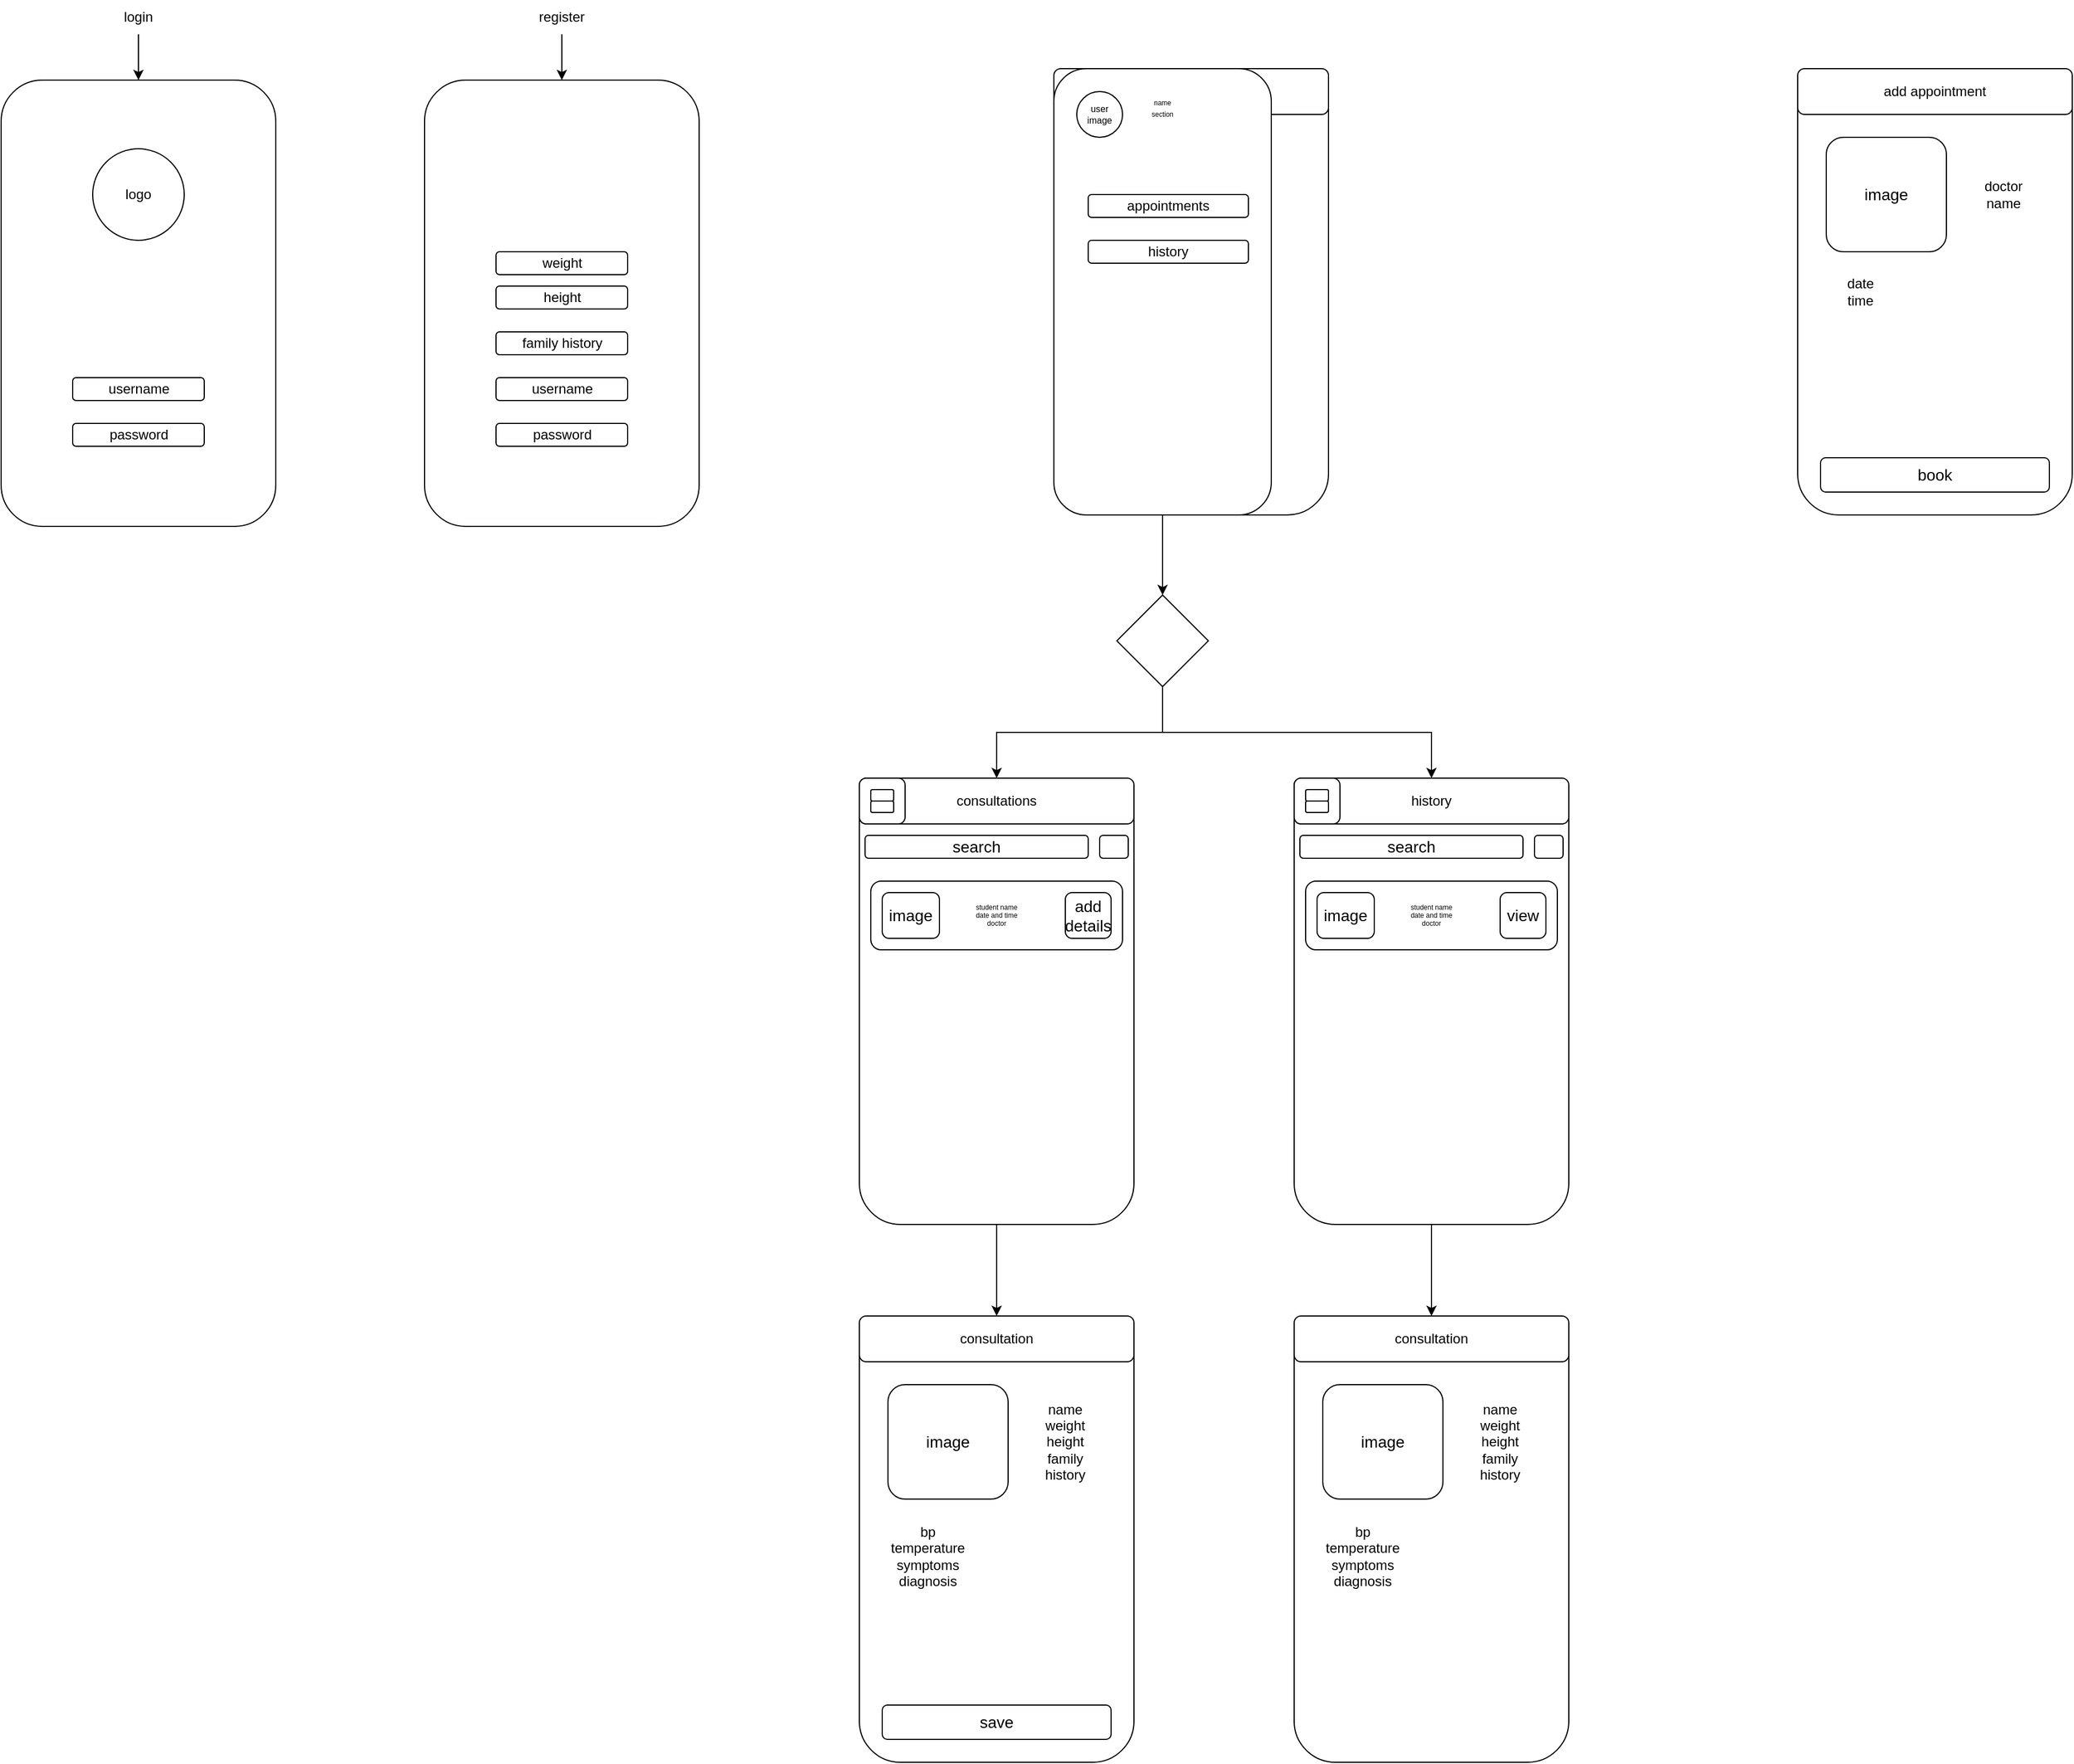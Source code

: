 <mxfile version="20.5.3" type="github">
  <diagram id="MdNPJtfJ6tt3xr-JiONw" name="Page-1">
    <mxGraphModel dx="4860" dy="1676" grid="1" gridSize="10" guides="1" tooltips="1" connect="1" arrows="1" fold="1" page="1" pageScale="1" pageWidth="850" pageHeight="1100" math="0" shadow="0">
      <root>
        <mxCell id="0" />
        <mxCell id="1" parent="0" />
        <mxCell id="9QVJno16Qjs4szpw7Lwq-1" value="" style="rounded=1;whiteSpace=wrap;html=1;" vertex="1" parent="1">
          <mxGeometry x="-680" y="170" width="240" height="390" as="geometry" />
        </mxCell>
        <mxCell id="9QVJno16Qjs4szpw7Lwq-2" style="edgeStyle=orthogonalEdgeStyle;rounded=0;orthogonalLoop=1;jettySize=auto;html=1;" edge="1" parent="1" source="9QVJno16Qjs4szpw7Lwq-3" target="9QVJno16Qjs4szpw7Lwq-1">
          <mxGeometry relative="1" as="geometry" />
        </mxCell>
        <mxCell id="9QVJno16Qjs4szpw7Lwq-3" value="register" style="text;html=1;strokeColor=none;fillColor=none;align=center;verticalAlign=middle;whiteSpace=wrap;rounded=0;" vertex="1" parent="1">
          <mxGeometry x="-590" y="100" width="60" height="30" as="geometry" />
        </mxCell>
        <mxCell id="9QVJno16Qjs4szpw7Lwq-29" value="username" style="rounded=1;whiteSpace=wrap;html=1;" vertex="1" parent="1">
          <mxGeometry x="-617.5" y="430" width="115" height="20" as="geometry" />
        </mxCell>
        <mxCell id="9QVJno16Qjs4szpw7Lwq-30" value="password" style="rounded=1;whiteSpace=wrap;html=1;" vertex="1" parent="1">
          <mxGeometry x="-617.5" y="470" width="115" height="20" as="geometry" />
        </mxCell>
        <mxCell id="9QVJno16Qjs4szpw7Lwq-109" value="" style="rounded=1;whiteSpace=wrap;html=1;" vertex="1" parent="1">
          <mxGeometry x="-1050" y="170" width="240" height="390" as="geometry" />
        </mxCell>
        <mxCell id="9QVJno16Qjs4szpw7Lwq-110" style="edgeStyle=orthogonalEdgeStyle;rounded=0;orthogonalLoop=1;jettySize=auto;html=1;" edge="1" parent="1" source="9QVJno16Qjs4szpw7Lwq-111" target="9QVJno16Qjs4szpw7Lwq-109">
          <mxGeometry relative="1" as="geometry" />
        </mxCell>
        <mxCell id="9QVJno16Qjs4szpw7Lwq-111" value="login" style="text;html=1;strokeColor=none;fillColor=none;align=center;verticalAlign=middle;whiteSpace=wrap;rounded=0;" vertex="1" parent="1">
          <mxGeometry x="-960" y="100" width="60" height="30" as="geometry" />
        </mxCell>
        <mxCell id="9QVJno16Qjs4szpw7Lwq-112" value="username" style="rounded=1;whiteSpace=wrap;html=1;" vertex="1" parent="1">
          <mxGeometry x="-987.5" y="430" width="115" height="20" as="geometry" />
        </mxCell>
        <mxCell id="9QVJno16Qjs4szpw7Lwq-113" value="password" style="rounded=1;whiteSpace=wrap;html=1;" vertex="1" parent="1">
          <mxGeometry x="-987.5" y="470" width="115" height="20" as="geometry" />
        </mxCell>
        <mxCell id="9QVJno16Qjs4szpw7Lwq-114" value="logo" style="ellipse;whiteSpace=wrap;html=1;aspect=fixed;" vertex="1" parent="1">
          <mxGeometry x="-970" y="230" width="80" height="80" as="geometry" />
        </mxCell>
        <mxCell id="9QVJno16Qjs4szpw7Lwq-115" value="family history" style="rounded=1;whiteSpace=wrap;html=1;" vertex="1" parent="1">
          <mxGeometry x="-617.5" y="390" width="115" height="20" as="geometry" />
        </mxCell>
        <mxCell id="9QVJno16Qjs4szpw7Lwq-116" value="height" style="rounded=1;whiteSpace=wrap;html=1;" vertex="1" parent="1">
          <mxGeometry x="-617.5" y="350" width="115" height="20" as="geometry" />
        </mxCell>
        <mxCell id="9QVJno16Qjs4szpw7Lwq-117" value="weight" style="rounded=1;whiteSpace=wrap;html=1;" vertex="1" parent="1">
          <mxGeometry x="-617.5" y="320" width="115" height="20" as="geometry" />
        </mxCell>
        <mxCell id="9QVJno16Qjs4szpw7Lwq-118" value="" style="rounded=1;whiteSpace=wrap;html=1;" vertex="1" parent="1">
          <mxGeometry x="520" y="160" width="240" height="390" as="geometry" />
        </mxCell>
        <mxCell id="9QVJno16Qjs4szpw7Lwq-119" value="add appointment" style="rounded=1;whiteSpace=wrap;html=1;" vertex="1" parent="1">
          <mxGeometry x="520" y="160" width="240" height="40" as="geometry" />
        </mxCell>
        <mxCell id="9QVJno16Qjs4szpw7Lwq-120" value="image" style="rounded=1;whiteSpace=wrap;html=1;fontSize=14;" vertex="1" parent="1">
          <mxGeometry x="545" y="220" width="105" height="100" as="geometry" />
        </mxCell>
        <mxCell id="9QVJno16Qjs4szpw7Lwq-121" value="doctor name&lt;br&gt;" style="text;html=1;strokeColor=none;fillColor=none;align=center;verticalAlign=middle;whiteSpace=wrap;rounded=0;" vertex="1" parent="1">
          <mxGeometry x="670" y="240" width="60" height="60" as="geometry" />
        </mxCell>
        <mxCell id="9QVJno16Qjs4szpw7Lwq-122" value="date&lt;br&gt;time" style="text;html=1;strokeColor=none;fillColor=none;align=center;verticalAlign=middle;whiteSpace=wrap;rounded=0;" vertex="1" parent="1">
          <mxGeometry x="545" y="340" width="60" height="30" as="geometry" />
        </mxCell>
        <mxCell id="9QVJno16Qjs4szpw7Lwq-123" value="book" style="rounded=1;whiteSpace=wrap;html=1;fontSize=14;" vertex="1" parent="1">
          <mxGeometry x="540" y="500" width="200" height="30" as="geometry" />
        </mxCell>
        <mxCell id="9QVJno16Qjs4szpw7Lwq-172" style="edgeStyle=orthogonalEdgeStyle;rounded=0;orthogonalLoop=1;jettySize=auto;html=1;entryX=0.5;entryY=0;entryDx=0;entryDy=0;" edge="1" parent="1" source="9QVJno16Qjs4szpw7Lwq-125" target="9QVJno16Qjs4szpw7Lwq-135">
          <mxGeometry relative="1" as="geometry" />
        </mxCell>
        <mxCell id="9QVJno16Qjs4szpw7Lwq-125" value="" style="rounded=1;whiteSpace=wrap;html=1;" vertex="1" parent="1">
          <mxGeometry x="-300" y="780" width="240" height="390" as="geometry" />
        </mxCell>
        <mxCell id="9QVJno16Qjs4szpw7Lwq-126" value="student name&lt;br&gt;date and time&lt;br&gt;doctor" style="rounded=1;whiteSpace=wrap;html=1;fontSize=6;" vertex="1" parent="1">
          <mxGeometry x="-290" y="870" width="220" height="60" as="geometry" />
        </mxCell>
        <mxCell id="9QVJno16Qjs4szpw7Lwq-127" value="search" style="rounded=1;whiteSpace=wrap;html=1;fontSize=14;" vertex="1" parent="1">
          <mxGeometry x="-295" y="830" width="195" height="20" as="geometry" />
        </mxCell>
        <mxCell id="9QVJno16Qjs4szpw7Lwq-128" value="consultations" style="rounded=1;whiteSpace=wrap;html=1;" vertex="1" parent="1">
          <mxGeometry x="-300" y="780" width="240" height="40" as="geometry" />
        </mxCell>
        <mxCell id="9QVJno16Qjs4szpw7Lwq-129" value="" style="rounded=1;whiteSpace=wrap;html=1;fontSize=14;" vertex="1" parent="1">
          <mxGeometry x="-90" y="830" width="25" height="20" as="geometry" />
        </mxCell>
        <mxCell id="9QVJno16Qjs4szpw7Lwq-130" value="" style="rounded=1;whiteSpace=wrap;html=1;" vertex="1" parent="1">
          <mxGeometry x="-300" y="780" width="40" height="40" as="geometry" />
        </mxCell>
        <mxCell id="9QVJno16Qjs4szpw7Lwq-131" value="" style="rounded=1;whiteSpace=wrap;html=1;" vertex="1" parent="1">
          <mxGeometry x="-290" y="790" width="20" height="10" as="geometry" />
        </mxCell>
        <mxCell id="9QVJno16Qjs4szpw7Lwq-132" value="" style="rounded=1;whiteSpace=wrap;html=1;" vertex="1" parent="1">
          <mxGeometry x="-290" y="800" width="20" height="10" as="geometry" />
        </mxCell>
        <mxCell id="9QVJno16Qjs4szpw7Lwq-133" value="add details" style="rounded=1;whiteSpace=wrap;html=1;fontSize=14;" vertex="1" parent="1">
          <mxGeometry x="-120" y="880" width="40" height="40" as="geometry" />
        </mxCell>
        <mxCell id="9QVJno16Qjs4szpw7Lwq-134" value="" style="rounded=1;whiteSpace=wrap;html=1;" vertex="1" parent="1">
          <mxGeometry x="-300" y="1250" width="240" height="390" as="geometry" />
        </mxCell>
        <mxCell id="9QVJno16Qjs4szpw7Lwq-135" value="consultation" style="rounded=1;whiteSpace=wrap;html=1;" vertex="1" parent="1">
          <mxGeometry x="-300" y="1250" width="240" height="40" as="geometry" />
        </mxCell>
        <mxCell id="9QVJno16Qjs4szpw7Lwq-136" value="image" style="rounded=1;whiteSpace=wrap;html=1;fontSize=14;" vertex="1" parent="1">
          <mxGeometry x="-275" y="1310" width="105" height="100" as="geometry" />
        </mxCell>
        <mxCell id="9QVJno16Qjs4szpw7Lwq-137" value="name&lt;br&gt;weight&lt;br&gt;height&lt;br&gt;family history" style="text;html=1;strokeColor=none;fillColor=none;align=center;verticalAlign=middle;whiteSpace=wrap;rounded=0;" vertex="1" parent="1">
          <mxGeometry x="-150" y="1330" width="60" height="60" as="geometry" />
        </mxCell>
        <mxCell id="9QVJno16Qjs4szpw7Lwq-138" value="bp&lt;br&gt;&lt;div&gt;temperature&lt;br&gt;symptoms&lt;br&gt;&lt;/div&gt;&lt;div&gt;diagnosis&lt;br&gt;&lt;/div&gt;" style="text;html=1;strokeColor=none;fillColor=none;align=center;verticalAlign=middle;whiteSpace=wrap;rounded=0;" vertex="1" parent="1">
          <mxGeometry x="-275" y="1430" width="70" height="60" as="geometry" />
        </mxCell>
        <mxCell id="9QVJno16Qjs4szpw7Lwq-139" value="save" style="rounded=1;whiteSpace=wrap;html=1;fontSize=14;" vertex="1" parent="1">
          <mxGeometry x="-280" y="1590" width="200" height="30" as="geometry" />
        </mxCell>
        <mxCell id="9QVJno16Qjs4szpw7Lwq-140" value="image" style="rounded=1;whiteSpace=wrap;html=1;fontSize=14;" vertex="1" parent="1">
          <mxGeometry x="-280" y="880" width="50" height="40" as="geometry" />
        </mxCell>
        <mxCell id="9QVJno16Qjs4szpw7Lwq-167" style="edgeStyle=orthogonalEdgeStyle;rounded=0;orthogonalLoop=1;jettySize=auto;html=1;" edge="1" parent="1" source="9QVJno16Qjs4szpw7Lwq-141" target="9QVJno16Qjs4szpw7Lwq-161">
          <mxGeometry relative="1" as="geometry" />
        </mxCell>
        <mxCell id="9QVJno16Qjs4szpw7Lwq-141" value="" style="rounded=1;whiteSpace=wrap;html=1;" vertex="1" parent="1">
          <mxGeometry x="80" y="780" width="240" height="390" as="geometry" />
        </mxCell>
        <mxCell id="9QVJno16Qjs4szpw7Lwq-142" value="student name&lt;br&gt;date and time&lt;br&gt;doctor" style="rounded=1;whiteSpace=wrap;html=1;fontSize=6;" vertex="1" parent="1">
          <mxGeometry x="90" y="870" width="220" height="60" as="geometry" />
        </mxCell>
        <mxCell id="9QVJno16Qjs4szpw7Lwq-143" value="search" style="rounded=1;whiteSpace=wrap;html=1;fontSize=14;" vertex="1" parent="1">
          <mxGeometry x="85" y="830" width="195" height="20" as="geometry" />
        </mxCell>
        <mxCell id="9QVJno16Qjs4szpw7Lwq-144" value="history" style="rounded=1;whiteSpace=wrap;html=1;" vertex="1" parent="1">
          <mxGeometry x="80" y="780" width="240" height="40" as="geometry" />
        </mxCell>
        <mxCell id="9QVJno16Qjs4szpw7Lwq-145" value="" style="rounded=1;whiteSpace=wrap;html=1;fontSize=14;" vertex="1" parent="1">
          <mxGeometry x="290" y="830" width="25" height="20" as="geometry" />
        </mxCell>
        <mxCell id="9QVJno16Qjs4szpw7Lwq-146" value="" style="rounded=1;whiteSpace=wrap;html=1;" vertex="1" parent="1">
          <mxGeometry x="80" y="780" width="40" height="40" as="geometry" />
        </mxCell>
        <mxCell id="9QVJno16Qjs4szpw7Lwq-147" value="" style="rounded=1;whiteSpace=wrap;html=1;" vertex="1" parent="1">
          <mxGeometry x="90" y="790" width="20" height="10" as="geometry" />
        </mxCell>
        <mxCell id="9QVJno16Qjs4szpw7Lwq-148" value="" style="rounded=1;whiteSpace=wrap;html=1;" vertex="1" parent="1">
          <mxGeometry x="90" y="800" width="20" height="10" as="geometry" />
        </mxCell>
        <mxCell id="9QVJno16Qjs4szpw7Lwq-149" value="view" style="rounded=1;whiteSpace=wrap;html=1;fontSize=14;" vertex="1" parent="1">
          <mxGeometry x="260" y="880" width="40" height="40" as="geometry" />
        </mxCell>
        <mxCell id="9QVJno16Qjs4szpw7Lwq-150" value="image" style="rounded=1;whiteSpace=wrap;html=1;fontSize=14;" vertex="1" parent="1">
          <mxGeometry x="100" y="880" width="50" height="40" as="geometry" />
        </mxCell>
        <mxCell id="9QVJno16Qjs4szpw7Lwq-151" value="" style="rounded=1;whiteSpace=wrap;html=1;" vertex="1" parent="1">
          <mxGeometry x="-130" y="160" width="240" height="390" as="geometry" />
        </mxCell>
        <mxCell id="9QVJno16Qjs4szpw7Lwq-152" value="title" style="rounded=1;whiteSpace=wrap;html=1;" vertex="1" parent="1">
          <mxGeometry x="-130" y="160" width="240" height="40" as="geometry" />
        </mxCell>
        <mxCell id="9QVJno16Qjs4szpw7Lwq-169" style="edgeStyle=orthogonalEdgeStyle;rounded=0;orthogonalLoop=1;jettySize=auto;html=1;" edge="1" parent="1" source="9QVJno16Qjs4szpw7Lwq-153" target="9QVJno16Qjs4szpw7Lwq-168">
          <mxGeometry relative="1" as="geometry" />
        </mxCell>
        <mxCell id="9QVJno16Qjs4szpw7Lwq-153" value="" style="rounded=1;whiteSpace=wrap;html=1;fontSize=8;" vertex="1" parent="1">
          <mxGeometry x="-130" y="160" width="190" height="390" as="geometry" />
        </mxCell>
        <mxCell id="9QVJno16Qjs4szpw7Lwq-154" value="appointments" style="rounded=1;whiteSpace=wrap;html=1;" vertex="1" parent="1">
          <mxGeometry x="-100" y="270" width="140" height="20" as="geometry" />
        </mxCell>
        <mxCell id="9QVJno16Qjs4szpw7Lwq-155" value="user image" style="ellipse;whiteSpace=wrap;html=1;aspect=fixed;fontSize=8;" vertex="1" parent="1">
          <mxGeometry x="-110" y="180" width="40" height="40" as="geometry" />
        </mxCell>
        <mxCell id="9QVJno16Qjs4szpw7Lwq-156" value="history" style="rounded=1;whiteSpace=wrap;html=1;" vertex="1" parent="1">
          <mxGeometry x="-100" y="310" width="140" height="20" as="geometry" />
        </mxCell>
        <mxCell id="9QVJno16Qjs4szpw7Lwq-159" value="name" style="text;html=1;strokeColor=none;fillColor=none;align=center;verticalAlign=middle;whiteSpace=wrap;rounded=0;fontSize=6;" vertex="1" parent="1">
          <mxGeometry x="-50" y="185" width="30" height="10" as="geometry" />
        </mxCell>
        <mxCell id="9QVJno16Qjs4szpw7Lwq-160" value="section" style="text;html=1;strokeColor=none;fillColor=none;align=center;verticalAlign=middle;whiteSpace=wrap;rounded=0;fontSize=6;" vertex="1" parent="1">
          <mxGeometry x="-50" y="195" width="30" height="10" as="geometry" />
        </mxCell>
        <mxCell id="9QVJno16Qjs4szpw7Lwq-161" value="" style="rounded=1;whiteSpace=wrap;html=1;" vertex="1" parent="1">
          <mxGeometry x="80" y="1250" width="240" height="390" as="geometry" />
        </mxCell>
        <mxCell id="9QVJno16Qjs4szpw7Lwq-162" value="consultation" style="rounded=1;whiteSpace=wrap;html=1;" vertex="1" parent="1">
          <mxGeometry x="80" y="1250" width="240" height="40" as="geometry" />
        </mxCell>
        <mxCell id="9QVJno16Qjs4szpw7Lwq-163" value="image" style="rounded=1;whiteSpace=wrap;html=1;fontSize=14;" vertex="1" parent="1">
          <mxGeometry x="105" y="1310" width="105" height="100" as="geometry" />
        </mxCell>
        <mxCell id="9QVJno16Qjs4szpw7Lwq-164" value="name&lt;br&gt;weight&lt;br&gt;height&lt;br&gt;family history" style="text;html=1;strokeColor=none;fillColor=none;align=center;verticalAlign=middle;whiteSpace=wrap;rounded=0;" vertex="1" parent="1">
          <mxGeometry x="230" y="1330" width="60" height="60" as="geometry" />
        </mxCell>
        <mxCell id="9QVJno16Qjs4szpw7Lwq-165" value="bp&lt;br&gt;&lt;div&gt;temperature&lt;br&gt;symptoms&lt;br&gt;&lt;/div&gt;&lt;div&gt;diagnosis&lt;br&gt;&lt;/div&gt;" style="text;html=1;strokeColor=none;fillColor=none;align=center;verticalAlign=middle;whiteSpace=wrap;rounded=0;" vertex="1" parent="1">
          <mxGeometry x="105" y="1430" width="70" height="60" as="geometry" />
        </mxCell>
        <mxCell id="9QVJno16Qjs4szpw7Lwq-170" style="edgeStyle=orthogonalEdgeStyle;rounded=0;orthogonalLoop=1;jettySize=auto;html=1;entryX=0.5;entryY=0;entryDx=0;entryDy=0;" edge="1" parent="1" source="9QVJno16Qjs4szpw7Lwq-168" target="9QVJno16Qjs4szpw7Lwq-128">
          <mxGeometry relative="1" as="geometry" />
        </mxCell>
        <mxCell id="9QVJno16Qjs4szpw7Lwq-171" style="edgeStyle=orthogonalEdgeStyle;rounded=0;orthogonalLoop=1;jettySize=auto;html=1;entryX=0.5;entryY=0;entryDx=0;entryDy=0;" edge="1" parent="1" source="9QVJno16Qjs4szpw7Lwq-168" target="9QVJno16Qjs4szpw7Lwq-144">
          <mxGeometry relative="1" as="geometry">
            <Array as="points">
              <mxPoint x="-35" y="740" />
              <mxPoint x="200" y="740" />
            </Array>
          </mxGeometry>
        </mxCell>
        <mxCell id="9QVJno16Qjs4szpw7Lwq-168" value="" style="rhombus;whiteSpace=wrap;html=1;" vertex="1" parent="1">
          <mxGeometry x="-75" y="620" width="80" height="80" as="geometry" />
        </mxCell>
      </root>
    </mxGraphModel>
  </diagram>
</mxfile>
